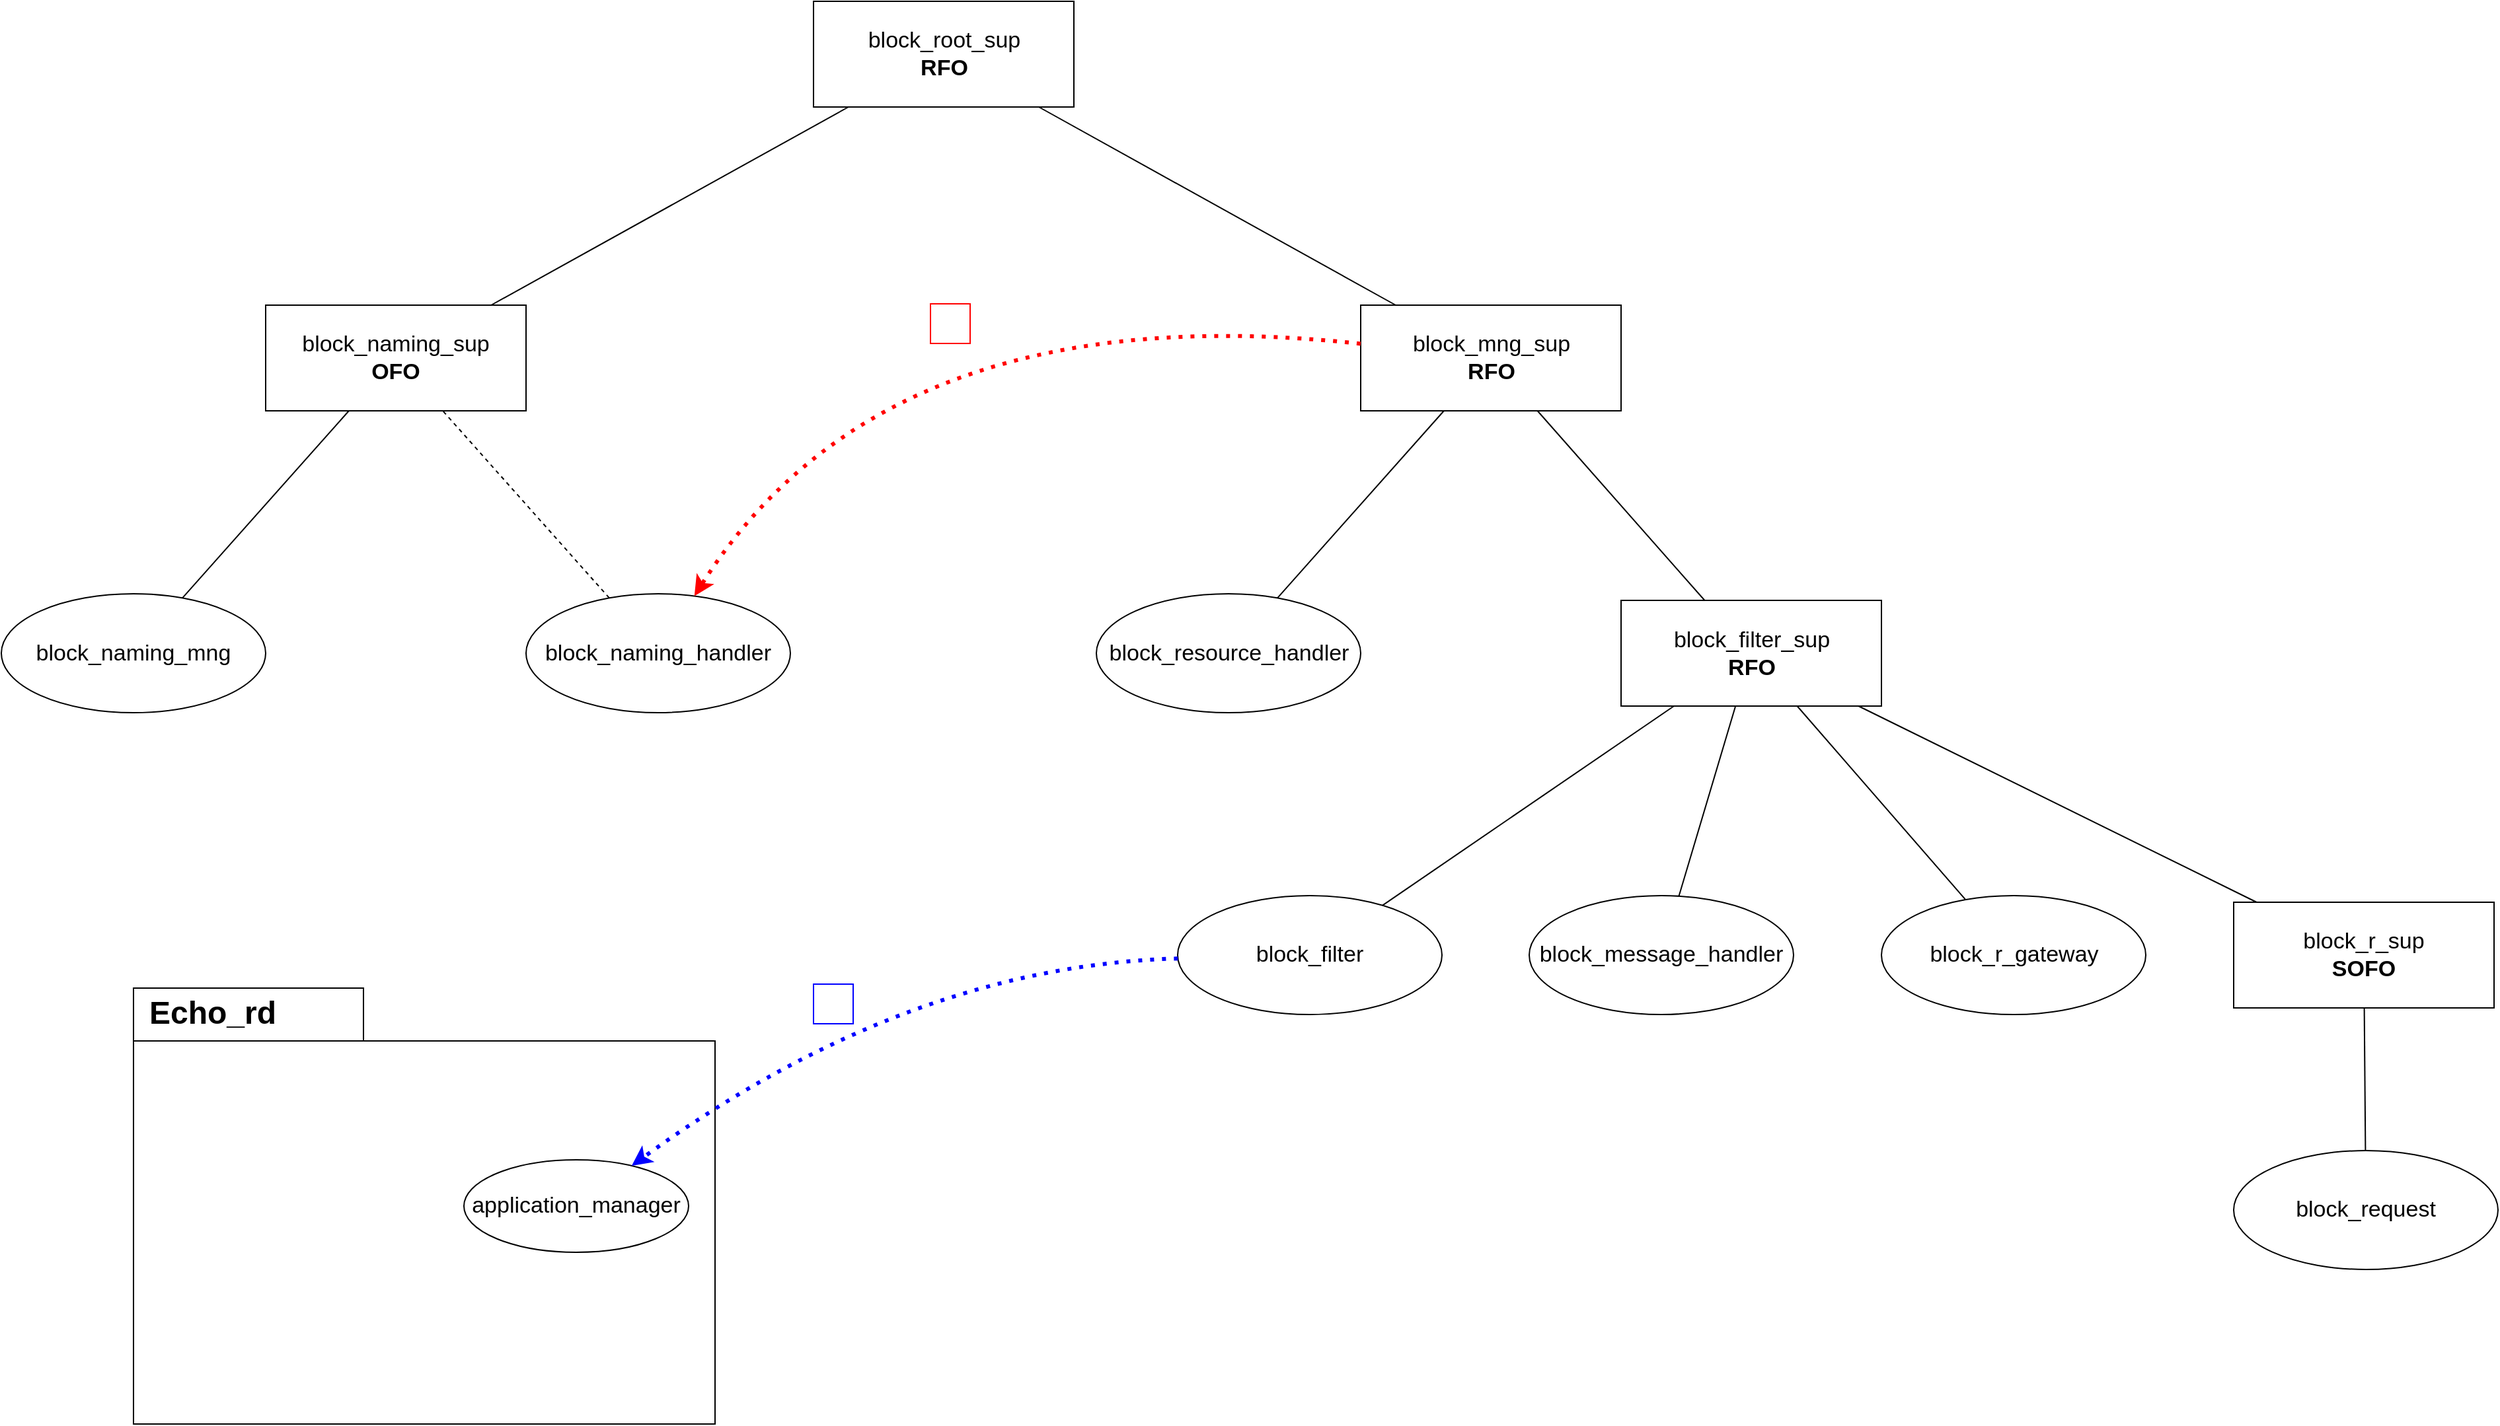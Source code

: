 <mxfile version="10.7.5" type="device"><diagram id="xcOYKtIiLr_w5Ah5t3Cb" name="Page-1"><mxGraphModel dx="3082" dy="1008" grid="1" gridSize="10" guides="1" tooltips="1" connect="1" arrows="1" fold="1" page="1" pageScale="1" pageWidth="827" pageHeight="1169" math="0" shadow="0"><root><mxCell id="0"/><mxCell id="1" parent="0"/><mxCell id="qiTUPC-Rn78rd-i5KGzG-2" value="block_root_sup&lt;br&gt;&lt;b&gt;RFO&lt;/b&gt;" style="rounded=0;whiteSpace=wrap;html=1;fontSize=17;" vertex="1" parent="1"><mxGeometry x="314.5" y="90" width="197" height="80" as="geometry"/></mxCell><mxCell id="qiTUPC-Rn78rd-i5KGzG-3" value="block_naming_sup&lt;br&gt;&lt;b&gt;OFO&lt;/b&gt;" style="rounded=0;whiteSpace=wrap;html=1;fontSize=17;" vertex="1" parent="1"><mxGeometry x="-100" y="320" width="197" height="80" as="geometry"/></mxCell><mxCell id="qiTUPC-Rn78rd-i5KGzG-4" value="block_mng_sup&lt;br&gt;&lt;b&gt;RFO&lt;/b&gt;" style="rounded=0;whiteSpace=wrap;html=1;fontSize=17;" vertex="1" parent="1"><mxGeometry x="728.5" y="320" width="197" height="80" as="geometry"/></mxCell><mxCell id="qiTUPC-Rn78rd-i5KGzG-6" value="&lt;span style=&quot;font-size: 17px;&quot;&gt;block_naming_mng&lt;/span&gt;" style="ellipse;whiteSpace=wrap;html=1;fontSize=17;" vertex="1" parent="1"><mxGeometry x="-300" y="538.5" width="200" height="90" as="geometry"/></mxCell><mxCell id="qiTUPC-Rn78rd-i5KGzG-8" value="&lt;span style=&quot;font-size: 17px&quot;&gt;block_resource_handler&lt;/span&gt;" style="ellipse;whiteSpace=wrap;html=1;fontSize=17;" vertex="1" parent="1"><mxGeometry x="528.5" y="538.5" width="200" height="90" as="geometry"/></mxCell><mxCell id="qiTUPC-Rn78rd-i5KGzG-9" value="block_filter_sup&lt;br&gt;&lt;b&gt;RFO&lt;/b&gt;" style="rounded=0;whiteSpace=wrap;html=1;fontSize=17;" vertex="1" parent="1"><mxGeometry x="925.5" y="543.5" width="197" height="80" as="geometry"/></mxCell><mxCell id="qiTUPC-Rn78rd-i5KGzG-10" value="&lt;span style=&quot;font-size: 17px&quot;&gt;block_message_handler&lt;/span&gt;" style="ellipse;whiteSpace=wrap;html=1;fontSize=17;" vertex="1" parent="1"><mxGeometry x="856" y="767" width="200" height="90" as="geometry"/></mxCell><mxCell id="qiTUPC-Rn78rd-i5KGzG-11" value="&lt;span style=&quot;font-size: 17px&quot;&gt;block_filter&lt;/span&gt;" style="ellipse;whiteSpace=wrap;html=1;fontSize=17;" vertex="1" parent="1"><mxGeometry x="590" y="767" width="200" height="90" as="geometry"/></mxCell><mxCell id="qiTUPC-Rn78rd-i5KGzG-12" value="&lt;span style=&quot;font-size: 17px&quot;&gt;block_r_gateway&lt;/span&gt;" style="ellipse;whiteSpace=wrap;html=1;fontSize=17;" vertex="1" parent="1"><mxGeometry x="1122.5" y="767" width="200" height="90" as="geometry"/></mxCell><mxCell id="qiTUPC-Rn78rd-i5KGzG-13" value="block_r_sup&lt;br&gt;&lt;b&gt;SOFO&lt;/b&gt;" style="rounded=0;whiteSpace=wrap;html=1;fontSize=17;" vertex="1" parent="1"><mxGeometry x="1389" y="772" width="197" height="80" as="geometry"/></mxCell><mxCell id="qiTUPC-Rn78rd-i5KGzG-15" value="&lt;span style=&quot;font-size: 17px&quot;&gt;block_request&lt;/span&gt;" style="ellipse;whiteSpace=wrap;html=1;fontSize=17;" vertex="1" parent="1"><mxGeometry x="1389" y="960" width="200" height="90" as="geometry"/></mxCell><mxCell id="qiTUPC-Rn78rd-i5KGzG-16" value="&lt;span style=&quot;font-size: 17px&quot;&gt;block_naming_handler&lt;/span&gt;" style="ellipse;whiteSpace=wrap;html=1;fontSize=17;" vertex="1" parent="1"><mxGeometry x="97" y="538.5" width="200" height="90" as="geometry"/></mxCell><mxCell id="qiTUPC-Rn78rd-i5KGzG-18" value="" style="endArrow=none;html=1;fontSize=17;" edge="1" parent="1" source="qiTUPC-Rn78rd-i5KGzG-3" target="qiTUPC-Rn78rd-i5KGzG-2"><mxGeometry width="50" height="50" relative="1" as="geometry"><mxPoint x="-300" y="1060" as="sourcePoint"/><mxPoint x="-100" y="810" as="targetPoint"/></mxGeometry></mxCell><mxCell id="qiTUPC-Rn78rd-i5KGzG-19" value="" style="endArrow=none;html=1;fontSize=17;" edge="1" parent="1" source="qiTUPC-Rn78rd-i5KGzG-4" target="qiTUPC-Rn78rd-i5KGzG-2"><mxGeometry width="50" height="50" relative="1" as="geometry"><mxPoint x="80.587" y="330.0" as="sourcePoint"/><mxPoint x="350.913" y="180" as="targetPoint"/></mxGeometry></mxCell><mxCell id="qiTUPC-Rn78rd-i5KGzG-20" value="" style="endArrow=none;html=1;fontSize=17;" edge="1" parent="1" source="qiTUPC-Rn78rd-i5KGzG-6" target="qiTUPC-Rn78rd-i5KGzG-3"><mxGeometry width="50" height="50" relative="1" as="geometry"><mxPoint x="80" y="350" as="sourcePoint"/><mxPoint x="360.913" y="190" as="targetPoint"/></mxGeometry></mxCell><mxCell id="qiTUPC-Rn78rd-i5KGzG-21" value="" style="endArrow=none;dashed=1;html=1;fontSize=17;" edge="1" parent="1" source="qiTUPC-Rn78rd-i5KGzG-16" target="qiTUPC-Rn78rd-i5KGzG-3"><mxGeometry width="50" height="50" relative="1" as="geometry"><mxPoint x="-300" y="1060" as="sourcePoint"/><mxPoint x="-250" y="1010" as="targetPoint"/></mxGeometry></mxCell><mxCell id="qiTUPC-Rn78rd-i5KGzG-22" value="" style="endArrow=none;html=1;fontSize=17;" edge="1" parent="1" source="qiTUPC-Rn78rd-i5KGzG-8" target="qiTUPC-Rn78rd-i5KGzG-4"><mxGeometry width="50" height="50" relative="1" as="geometry"><mxPoint x="100.587" y="350.0" as="sourcePoint"/><mxPoint x="370.913" y="200" as="targetPoint"/></mxGeometry></mxCell><mxCell id="qiTUPC-Rn78rd-i5KGzG-23" value="" style="endArrow=none;html=1;fontSize=17;" edge="1" parent="1" source="qiTUPC-Rn78rd-i5KGzG-9" target="qiTUPC-Rn78rd-i5KGzG-4"><mxGeometry width="50" height="50" relative="1" as="geometry"><mxPoint x="110.587" y="360.0" as="sourcePoint"/><mxPoint x="380.913" y="210" as="targetPoint"/></mxGeometry></mxCell><mxCell id="qiTUPC-Rn78rd-i5KGzG-26" value="" style="endArrow=none;html=1;fontSize=17;" edge="1" parent="1" source="qiTUPC-Rn78rd-i5KGzG-11" target="qiTUPC-Rn78rd-i5KGzG-9"><mxGeometry width="50" height="50" relative="1" as="geometry"><mxPoint x="897.884" y="765.173" as="sourcePoint"/><mxPoint x="1023.974" y="623.5" as="targetPoint"/></mxGeometry></mxCell><mxCell id="qiTUPC-Rn78rd-i5KGzG-27" value="" style="endArrow=none;html=1;fontSize=17;" edge="1" parent="1" source="qiTUPC-Rn78rd-i5KGzG-10" target="qiTUPC-Rn78rd-i5KGzG-9"><mxGeometry width="50" height="50" relative="1" as="geometry"><mxPoint x="685.384" y="561.673" as="sourcePoint"/><mxPoint x="811.474" y="420" as="targetPoint"/></mxGeometry></mxCell><mxCell id="qiTUPC-Rn78rd-i5KGzG-28" value="" style="endArrow=none;html=1;fontSize=17;" edge="1" parent="1" source="qiTUPC-Rn78rd-i5KGzG-12" target="qiTUPC-Rn78rd-i5KGzG-9"><mxGeometry width="50" height="50" relative="1" as="geometry"><mxPoint x="979.03" y="777.384" as="sourcePoint"/><mxPoint x="1022.096" y="633.5" as="targetPoint"/></mxGeometry></mxCell><mxCell id="qiTUPC-Rn78rd-i5KGzG-29" value="" style="endArrow=none;html=1;fontSize=17;" edge="1" parent="1" source="qiTUPC-Rn78rd-i5KGzG-13" target="qiTUPC-Rn78rd-i5KGzG-9"><mxGeometry width="50" height="50" relative="1" as="geometry"><mxPoint x="1196.144" y="780.079" as="sourcePoint"/><mxPoint x="1068.748" y="633.5" as="targetPoint"/></mxGeometry></mxCell><mxCell id="qiTUPC-Rn78rd-i5KGzG-30" value="" style="endArrow=none;html=1;fontSize=17;" edge="1" parent="1" source="qiTUPC-Rn78rd-i5KGzG-15" target="qiTUPC-Rn78rd-i5KGzG-13"><mxGeometry width="50" height="50" relative="1" as="geometry"><mxPoint x="1206.144" y="790.079" as="sourcePoint"/><mxPoint x="1078.748" y="643.5" as="targetPoint"/></mxGeometry></mxCell><mxCell id="qiTUPC-Rn78rd-i5KGzG-32" value="" style="curved=1;endArrow=classic;html=1;fontSize=17;strokeColor=#FF0000;dashed=1;dashPattern=1 2;strokeWidth=3;" edge="1" parent="1" source="qiTUPC-Rn78rd-i5KGzG-4" target="qiTUPC-Rn78rd-i5KGzG-16"><mxGeometry width="50" height="50" relative="1" as="geometry"><mxPoint x="850" y="244" as="sourcePoint"/><mxPoint x="111.322" y="364.642" as="targetPoint"/><Array as="points"><mxPoint x="370" y="310"/></Array></mxGeometry></mxCell><mxCell id="qiTUPC-Rn78rd-i5KGzG-33" value="" style="shape=image;html=1;verticalAlign=top;verticalLabelPosition=bottom;labelBackgroundColor=#ffffff;imageAspect=0;aspect=fixed;image=https://cdn2.iconfinder.com/data/icons/font-awesome/1792/hourglass-half-128.png;fontSize=17;fontColor=#33FF33;strokeWidth=1;imageBackground=#ffffff;imageBorder=#FF0000;" vertex="1" parent="1"><mxGeometry x="403" y="319" width="30" height="30" as="geometry"/></mxCell><mxCell id="qiTUPC-Rn78rd-i5KGzG-34" value="" style="shape=folder;fontStyle=1;spacingTop=10;tabWidth=174;tabHeight=40;tabPosition=left;html=1;fontSize=17;" vertex="1" parent="1"><mxGeometry x="-200" y="837" width="440" height="330" as="geometry"/></mxCell><mxCell id="qiTUPC-Rn78rd-i5KGzG-35" value="&lt;span&gt;&lt;b&gt;&lt;font style=&quot;font-size: 24px&quot;&gt;Echo_rd&lt;/font&gt;&lt;/b&gt;&lt;/span&gt;" style="text;html=1;resizable=0;points=[];autosize=1;align=left;verticalAlign=top;spacingTop=-4;fontSize=17;" vertex="1" parent="1"><mxGeometry x="-190" y="839" width="110" height="20" as="geometry"/></mxCell><mxCell id="qiTUPC-Rn78rd-i5KGzG-39" value="&lt;span style=&quot;font-size: 17px&quot;&gt;application_manager&lt;/span&gt;" style="ellipse;whiteSpace=wrap;html=1;fontSize=17;" vertex="1" parent="1"><mxGeometry x="50" y="967" width="170" height="70" as="geometry"/></mxCell><mxCell id="qiTUPC-Rn78rd-i5KGzG-40" value="" style="curved=1;endArrow=classic;html=1;fontSize=17;strokeColor=#0000FF;dashed=1;dashPattern=1 2;strokeWidth=3;" edge="1" parent="1" source="qiTUPC-Rn78rd-i5KGzG-11" target="qiTUPC-Rn78rd-i5KGzG-39"><mxGeometry width="50" height="50" relative="1" as="geometry"><mxPoint x="744" y="859.223" as="sourcePoint"/><mxPoint x="239.896" y="1050.222" as="targetPoint"/><Array as="points"><mxPoint x="385.5" y="820"/></Array></mxGeometry></mxCell><mxCell id="qiTUPC-Rn78rd-i5KGzG-41" value="" style="shape=image;html=1;verticalAlign=top;verticalLabelPosition=bottom;labelBackgroundColor=#ffffff;imageAspect=0;aspect=fixed;image=https://cdn2.iconfinder.com/data/icons/font-awesome/1792/hourglass-half-128.png;fontSize=17;fontColor=#33FF33;strokeWidth=1;imageBackground=#ffffff;imageBorder=#0000FF;" vertex="1" parent="1"><mxGeometry x="314.5" y="834" width="30" height="30" as="geometry"/></mxCell></root></mxGraphModel></diagram></mxfile>